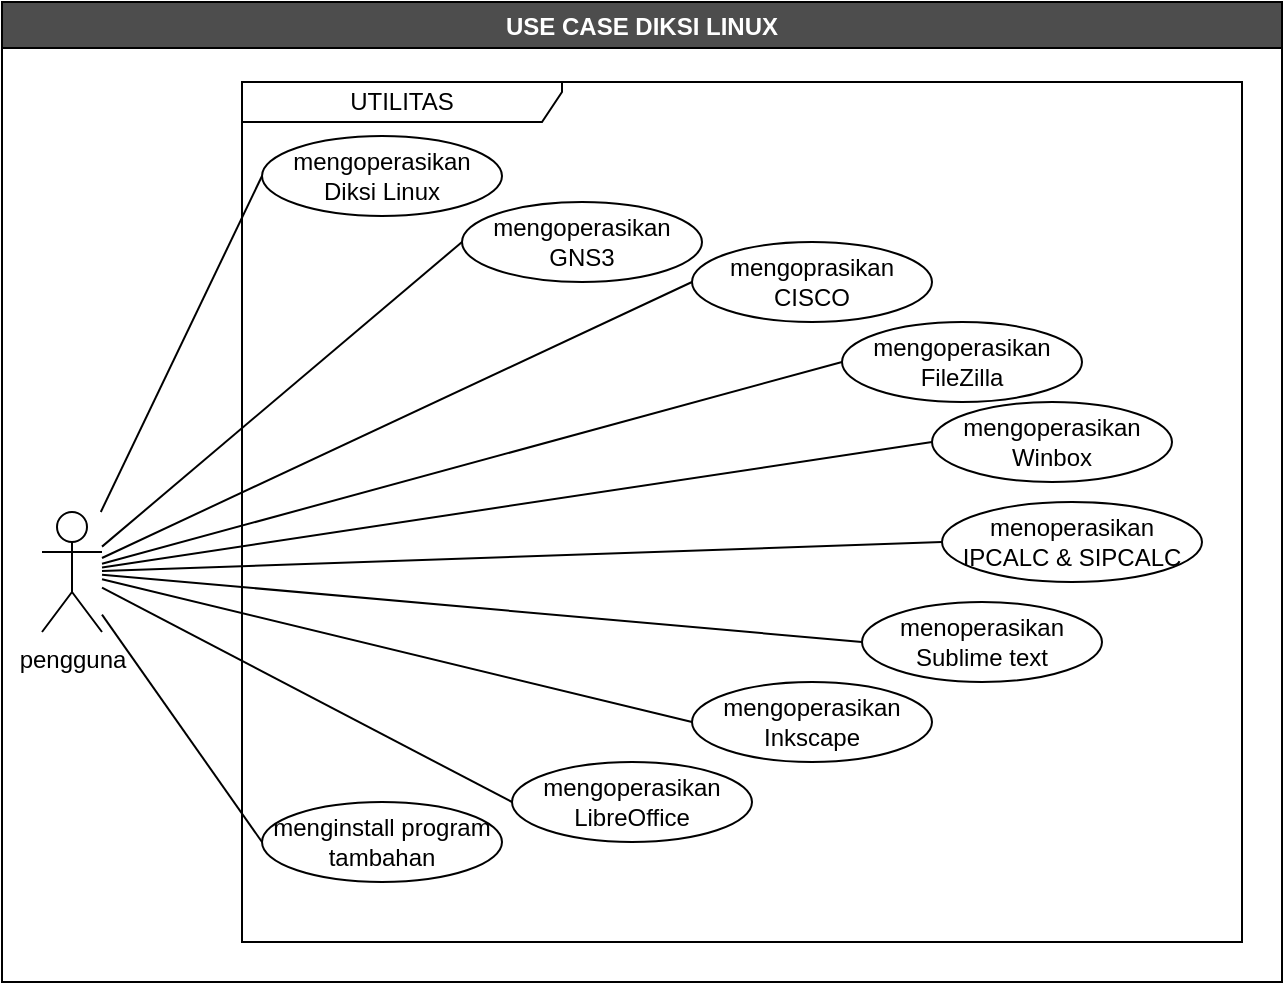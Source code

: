 <mxfile version="20.2.3" type="device"><diagram id="mj41B_RHjSy2g9H8wxdy" name="Page-1"><mxGraphModel dx="868" dy="557" grid="1" gridSize="10" guides="1" tooltips="1" connect="1" arrows="1" fold="1" page="1" pageScale="1" pageWidth="850" pageHeight="1100" math="0" shadow="0"><root><mxCell id="0"/><mxCell id="1" parent="0"/><mxCell id="zNBrm6e6Wx2e7lHBqLVp-14" value="USE CASE DIKSI LINUX" style="swimlane;fillColor=#4D4D4D;fontColor=#FFFFFF;" parent="1" vertex="1"><mxGeometry x="50" width="640" height="490" as="geometry"><mxRectangle x="30" width="170" height="30" as="alternateBounds"/></mxGeometry></mxCell><mxCell id="I2uRnqoXVVRMDhLF6-Ry-34" value="UTILITAS" style="shape=umlFrame;whiteSpace=wrap;html=1;width=160;height=20;" parent="1" vertex="1"><mxGeometry x="170" y="40" width="500" height="430" as="geometry"/></mxCell><mxCell id="I2uRnqoXVVRMDhLF6-Ry-24" style="rounded=0;orthogonalLoop=1;jettySize=auto;html=1;entryX=0;entryY=0.5;entryDx=0;entryDy=0;endArrow=none;endFill=0;" parent="1" source="I2uRnqoXVVRMDhLF6-Ry-11" target="I2uRnqoXVVRMDhLF6-Ry-14" edge="1"><mxGeometry relative="1" as="geometry"/></mxCell><mxCell id="I2uRnqoXVVRMDhLF6-Ry-25" style="edgeStyle=none;rounded=0;orthogonalLoop=1;jettySize=auto;html=1;entryX=0;entryY=0.5;entryDx=0;entryDy=0;endArrow=none;endFill=0;" parent="1" source="I2uRnqoXVVRMDhLF6-Ry-11" target="I2uRnqoXVVRMDhLF6-Ry-15" edge="1"><mxGeometry relative="1" as="geometry"/></mxCell><mxCell id="I2uRnqoXVVRMDhLF6-Ry-26" style="edgeStyle=none;rounded=0;orthogonalLoop=1;jettySize=auto;html=1;entryX=0;entryY=0.5;entryDx=0;entryDy=0;endArrow=none;endFill=0;" parent="1" source="I2uRnqoXVVRMDhLF6-Ry-11" target="I2uRnqoXVVRMDhLF6-Ry-17" edge="1"><mxGeometry relative="1" as="geometry"/></mxCell><mxCell id="I2uRnqoXVVRMDhLF6-Ry-27" style="edgeStyle=none;rounded=0;orthogonalLoop=1;jettySize=auto;html=1;entryX=0;entryY=0.5;entryDx=0;entryDy=0;endArrow=none;endFill=0;" parent="1" source="I2uRnqoXVVRMDhLF6-Ry-11" target="I2uRnqoXVVRMDhLF6-Ry-18" edge="1"><mxGeometry relative="1" as="geometry"/></mxCell><mxCell id="I2uRnqoXVVRMDhLF6-Ry-28" style="edgeStyle=none;rounded=0;orthogonalLoop=1;jettySize=auto;html=1;entryX=0;entryY=0.5;entryDx=0;entryDy=0;endArrow=none;endFill=0;" parent="1" source="I2uRnqoXVVRMDhLF6-Ry-11" target="I2uRnqoXVVRMDhLF6-Ry-19" edge="1"><mxGeometry relative="1" as="geometry"/></mxCell><mxCell id="I2uRnqoXVVRMDhLF6-Ry-29" style="edgeStyle=none;rounded=0;orthogonalLoop=1;jettySize=auto;html=1;entryX=0;entryY=0.5;entryDx=0;entryDy=0;endArrow=none;endFill=0;" parent="1" source="I2uRnqoXVVRMDhLF6-Ry-11" target="I2uRnqoXVVRMDhLF6-Ry-20" edge="1"><mxGeometry relative="1" as="geometry"/></mxCell><mxCell id="zNBrm6e6Wx2e7lHBqLVp-7" style="rounded=0;orthogonalLoop=1;jettySize=auto;html=1;endArrow=none;endFill=0;entryX=0;entryY=0.5;entryDx=0;entryDy=0;" parent="1" source="I2uRnqoXVVRMDhLF6-Ry-11" target="zNBrm6e6Wx2e7lHBqLVp-4" edge="1"><mxGeometry relative="1" as="geometry"/></mxCell><mxCell id="zNBrm6e6Wx2e7lHBqLVp-8" style="edgeStyle=none;rounded=0;orthogonalLoop=1;jettySize=auto;html=1;entryX=0;entryY=0.5;entryDx=0;entryDy=0;endArrow=none;endFill=0;" parent="1" source="I2uRnqoXVVRMDhLF6-Ry-11" target="zNBrm6e6Wx2e7lHBqLVp-5" edge="1"><mxGeometry relative="1" as="geometry"/></mxCell><mxCell id="zNBrm6e6Wx2e7lHBqLVp-9" style="edgeStyle=none;rounded=0;orthogonalLoop=1;jettySize=auto;html=1;entryX=0;entryY=0.5;entryDx=0;entryDy=0;endArrow=none;endFill=0;" parent="1" source="I2uRnqoXVVRMDhLF6-Ry-11" target="zNBrm6e6Wx2e7lHBqLVp-6" edge="1"><mxGeometry relative="1" as="geometry"/></mxCell><mxCell id="zNBrm6e6Wx2e7lHBqLVp-16" style="edgeStyle=none;rounded=0;orthogonalLoop=1;jettySize=auto;html=1;entryX=0;entryY=0.5;entryDx=0;entryDy=0;fontColor=#FFFFFF;endArrow=none;endFill=0;" parent="1" source="I2uRnqoXVVRMDhLF6-Ry-11" target="zNBrm6e6Wx2e7lHBqLVp-15" edge="1"><mxGeometry relative="1" as="geometry"/></mxCell><mxCell id="I2uRnqoXVVRMDhLF6-Ry-11" value="pengguna" style="shape=umlActor;verticalLabelPosition=bottom;verticalAlign=top;html=1;" parent="1" vertex="1"><mxGeometry x="70" y="255" width="30" height="60" as="geometry"/></mxCell><mxCell id="I2uRnqoXVVRMDhLF6-Ry-14" value="mengoperasikan GNS3" style="ellipse;whiteSpace=wrap;html=1;" parent="1" vertex="1"><mxGeometry x="280" y="100" width="120" height="40" as="geometry"/></mxCell><mxCell id="I2uRnqoXVVRMDhLF6-Ry-15" value="mengoprasikan CISCO" style="ellipse;whiteSpace=wrap;html=1;" parent="1" vertex="1"><mxGeometry x="395" y="120" width="120" height="40" as="geometry"/></mxCell><mxCell id="I2uRnqoXVVRMDhLF6-Ry-16" style="edgeStyle=orthogonalEdgeStyle;rounded=0;orthogonalLoop=1;jettySize=auto;html=1;exitX=0.5;exitY=1;exitDx=0;exitDy=0;" parent="1" source="I2uRnqoXVVRMDhLF6-Ry-15" target="I2uRnqoXVVRMDhLF6-Ry-15" edge="1"><mxGeometry relative="1" as="geometry"/></mxCell><mxCell id="I2uRnqoXVVRMDhLF6-Ry-17" value="mengoperasikan FileZilla" style="ellipse;whiteSpace=wrap;html=1;" parent="1" vertex="1"><mxGeometry x="470" y="160" width="120" height="40" as="geometry"/></mxCell><mxCell id="I2uRnqoXVVRMDhLF6-Ry-18" value="mengoperasikan Winbox" style="ellipse;whiteSpace=wrap;html=1;" parent="1" vertex="1"><mxGeometry x="515" y="200" width="120" height="40" as="geometry"/></mxCell><mxCell id="I2uRnqoXVVRMDhLF6-Ry-19" value="mengoperasikan Diksi Linux" style="ellipse;whiteSpace=wrap;html=1;" parent="1" vertex="1"><mxGeometry x="180" y="67" width="120" height="40" as="geometry"/></mxCell><mxCell id="I2uRnqoXVVRMDhLF6-Ry-20" value="menoperasikan Sublime text" style="ellipse;whiteSpace=wrap;html=1;" parent="1" vertex="1"><mxGeometry x="480" y="300" width="120" height="40" as="geometry"/></mxCell><mxCell id="zNBrm6e6Wx2e7lHBqLVp-4" value="menoperasikan IPCALC &amp;amp; SIPCALC" style="ellipse;whiteSpace=wrap;html=1;" parent="1" vertex="1"><mxGeometry x="520" y="250" width="130" height="40" as="geometry"/></mxCell><mxCell id="zNBrm6e6Wx2e7lHBqLVp-5" value="mengoperasikan Inkscape" style="ellipse;whiteSpace=wrap;html=1;" parent="1" vertex="1"><mxGeometry x="395" y="340" width="120" height="40" as="geometry"/></mxCell><mxCell id="zNBrm6e6Wx2e7lHBqLVp-6" value="menginstall program tambahan" style="ellipse;whiteSpace=wrap;html=1;" parent="1" vertex="1"><mxGeometry x="180" y="400" width="120" height="40" as="geometry"/></mxCell><mxCell id="zNBrm6e6Wx2e7lHBqLVp-15" value="mengoperasikan LibreOffice" style="ellipse;whiteSpace=wrap;html=1;" parent="1" vertex="1"><mxGeometry x="305" y="380" width="120" height="40" as="geometry"/></mxCell></root></mxGraphModel></diagram></mxfile>